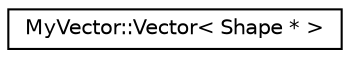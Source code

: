 digraph "Graphical Class Hierarchy"
{
  edge [fontname="Helvetica",fontsize="10",labelfontname="Helvetica",labelfontsize="10"];
  node [fontname="Helvetica",fontsize="10",shape=record];
  rankdir="LR";
  Node1 [label="MyVector::Vector\< Shape * \>",height=0.2,width=0.4,color="black", fillcolor="white", style="filled",URL="$class_my_vector_1_1_vector.html"];
}
